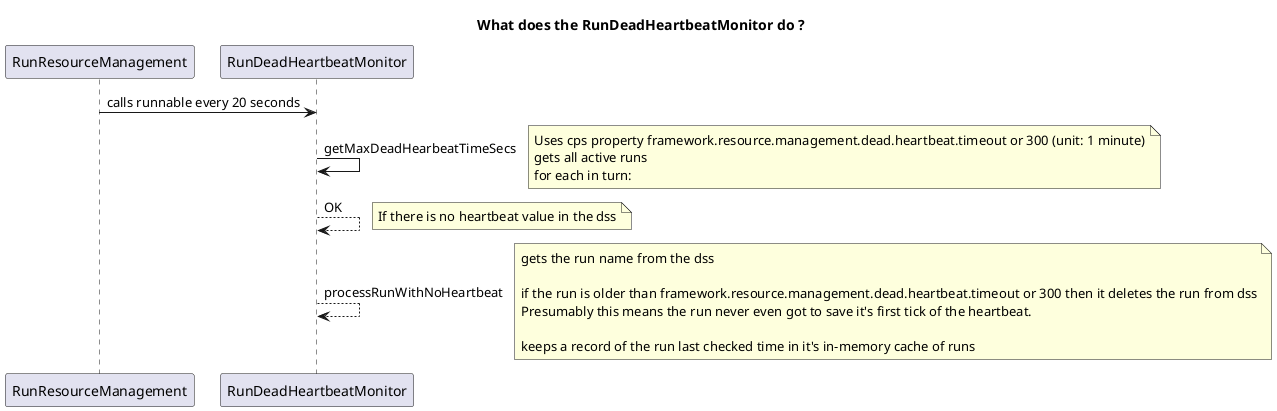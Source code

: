@startuml 010-run-dead-heartbeat-monitor-sequence
title "What does the RunDeadHeartbeatMonitor do ?"



RunResourceManagement -> RunDeadHeartbeatMonitor : calls runnable every 20 seconds
RunDeadHeartbeatMonitor -> RunDeadHeartbeatMonitor : getMaxDeadHearbeatTimeSecs 
note right
Uses cps property framework.resource.management.dead.heartbeat.timeout or 300 (unit: 1 minute)
gets all active runs
for each in turn:
end note
RunDeadHeartbeatMonitor --> RunDeadHeartbeatMonitor : OK

note right
If there is no heartbeat value in the dss
end note
RunDeadHeartbeatMonitor --> RunDeadHeartbeatMonitor : processRunWithNoHeartbeat
note right
gets the run name from the dss

if the run is older than framework.resource.management.dead.heartbeat.timeout or 300 then it deletes the run from dss
Presumably this means the run never even got to save it's first tick of the heartbeat.

keeps a record of the run last checked time in it's in-memory cache of runs
end note



@enduml